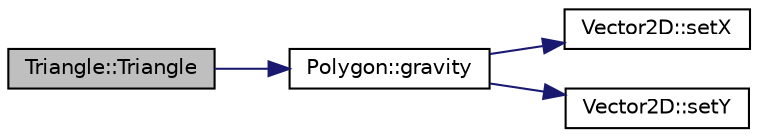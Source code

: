 digraph "Triangle::Triangle"
{
 // LATEX_PDF_SIZE
  edge [fontname="Helvetica",fontsize="10",labelfontname="Helvetica",labelfontsize="10"];
  node [fontname="Helvetica",fontsize="10",shape=record];
  rankdir="LR";
  Node1 [label="Triangle::Triangle",height=0.2,width=0.4,color="black", fillcolor="grey75", style="filled", fontcolor="black",tooltip=" "];
  Node1 -> Node2 [color="midnightblue",fontsize="10",style="solid",fontname="Helvetica"];
  Node2 [label="Polygon::gravity",height=0.2,width=0.4,color="black", fillcolor="white", style="filled",URL="$class_polygon.html#a91804682e21e75afa4e66ddddccb5230",tooltip=" "];
  Node2 -> Node3 [color="midnightblue",fontsize="10",style="solid",fontname="Helvetica"];
  Node3 [label="Vector2D::setX",height=0.2,width=0.4,color="black", fillcolor="white", style="filled",URL="$class_vector2_d.html#ab380d87ba1e6fc771c1b3603afd5b8a9",tooltip=" "];
  Node2 -> Node4 [color="midnightblue",fontsize="10",style="solid",fontname="Helvetica"];
  Node4 [label="Vector2D::setY",height=0.2,width=0.4,color="black", fillcolor="white", style="filled",URL="$class_vector2_d.html#af5f104f5620c476a707c8a1916327471",tooltip=" "];
}
